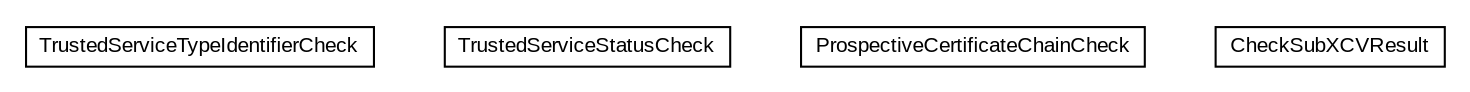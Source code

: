 #!/usr/local/bin/dot
#
# Class diagram 
# Generated by UMLGraph version R5_6-24-gf6e263 (http://www.umlgraph.org/)
#

digraph G {
	edge [fontname="arial",fontsize=10,labelfontname="arial",labelfontsize=10];
	node [fontname="arial",fontsize=10,shape=plaintext];
	nodesep=0.25;
	ranksep=0.5;
	// eu.europa.esig.dss.validation.process.bbb.xcv.checks.TrustedServiceTypeIdentifierCheck
	c33955 [label=<<table title="eu.europa.esig.dss.validation.process.bbb.xcv.checks.TrustedServiceTypeIdentifierCheck" border="0" cellborder="1" cellspacing="0" cellpadding="2" port="p" href="./TrustedServiceTypeIdentifierCheck.html">
		<tr><td><table border="0" cellspacing="0" cellpadding="1">
<tr><td align="center" balign="center"> TrustedServiceTypeIdentifierCheck </td></tr>
		</table></td></tr>
		</table>>, URL="./TrustedServiceTypeIdentifierCheck.html", fontname="arial", fontcolor="black", fontsize=10.0];
	// eu.europa.esig.dss.validation.process.bbb.xcv.checks.TrustedServiceStatusCheck
	c33956 [label=<<table title="eu.europa.esig.dss.validation.process.bbb.xcv.checks.TrustedServiceStatusCheck" border="0" cellborder="1" cellspacing="0" cellpadding="2" port="p" href="./TrustedServiceStatusCheck.html">
		<tr><td><table border="0" cellspacing="0" cellpadding="1">
<tr><td align="center" balign="center"> TrustedServiceStatusCheck </td></tr>
		</table></td></tr>
		</table>>, URL="./TrustedServiceStatusCheck.html", fontname="arial", fontcolor="black", fontsize=10.0];
	// eu.europa.esig.dss.validation.process.bbb.xcv.checks.ProspectiveCertificateChainCheck
	c33957 [label=<<table title="eu.europa.esig.dss.validation.process.bbb.xcv.checks.ProspectiveCertificateChainCheck" border="0" cellborder="1" cellspacing="0" cellpadding="2" port="p" href="./ProspectiveCertificateChainCheck.html">
		<tr><td><table border="0" cellspacing="0" cellpadding="1">
<tr><td align="center" balign="center"> ProspectiveCertificateChainCheck </td></tr>
		</table></td></tr>
		</table>>, URL="./ProspectiveCertificateChainCheck.html", fontname="arial", fontcolor="black", fontsize=10.0];
	// eu.europa.esig.dss.validation.process.bbb.xcv.checks.CheckSubXCVResult
	c33958 [label=<<table title="eu.europa.esig.dss.validation.process.bbb.xcv.checks.CheckSubXCVResult" border="0" cellborder="1" cellspacing="0" cellpadding="2" port="p" href="./CheckSubXCVResult.html">
		<tr><td><table border="0" cellspacing="0" cellpadding="1">
<tr><td align="center" balign="center"> CheckSubXCVResult </td></tr>
		</table></td></tr>
		</table>>, URL="./CheckSubXCVResult.html", fontname="arial", fontcolor="black", fontsize=10.0];
}

